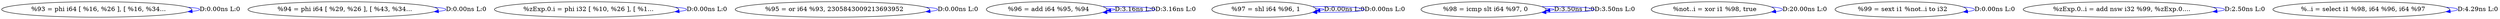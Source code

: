 digraph {
Node0x39579f0[label="  %93 = phi i64 [ %16, %26 ], [ %16, %34..."];
Node0x39579f0 -> Node0x39579f0[label="D:0.00ns L:0",color=blue];
Node0x3957ad0[label="  %94 = phi i64 [ %29, %26 ], [ %43, %34..."];
Node0x3957ad0 -> Node0x3957ad0[label="D:0.00ns L:0",color=blue];
Node0x3957bb0[label="  %zExp.0.i = phi i32 [ %10, %26 ], [ %1..."];
Node0x3957bb0 -> Node0x3957bb0[label="D:0.00ns L:0",color=blue];
Node0x3957c90[label="  %95 = or i64 %93, 2305843009213693952"];
Node0x3957c90 -> Node0x3957c90[label="D:0.00ns L:0",color=blue];
Node0x3957d70[label="  %96 = add i64 %95, %94"];
Node0x3957d70 -> Node0x3957d70[label="D:3.16ns L:0",color=blue];
Node0x3957d70 -> Node0x3957d70[label="D:3.16ns L:0",color=blue];
Node0x3957e50[label="  %97 = shl i64 %96, 1"];
Node0x3957e50 -> Node0x3957e50[label="D:0.00ns L:0",color=blue];
Node0x3957e50 -> Node0x3957e50[label="D:0.00ns L:0",color=blue];
Node0x3957f30[label="  %98 = icmp slt i64 %97, 0"];
Node0x3957f30 -> Node0x3957f30[label="D:3.50ns L:0",color=blue];
Node0x3957f30 -> Node0x3957f30[label="D:3.50ns L:0",color=blue];
Node0x3958010[label="  %not..i = xor i1 %98, true"];
Node0x3958010 -> Node0x3958010[label="D:20.00ns L:0",color=blue];
Node0x39580f0[label="  %99 = sext i1 %not..i to i32"];
Node0x39580f0 -> Node0x39580f0[label="D:0.00ns L:0",color=blue];
Node0x39581d0[label="  %zExp.0..i = add nsw i32 %99, %zExp.0...."];
Node0x39581d0 -> Node0x39581d0[label="D:2.50ns L:0",color=blue];
Node0x39582b0[label="  %..i = select i1 %98, i64 %96, i64 %97"];
Node0x39582b0 -> Node0x39582b0[label="D:4.29ns L:0",color=blue];
}
